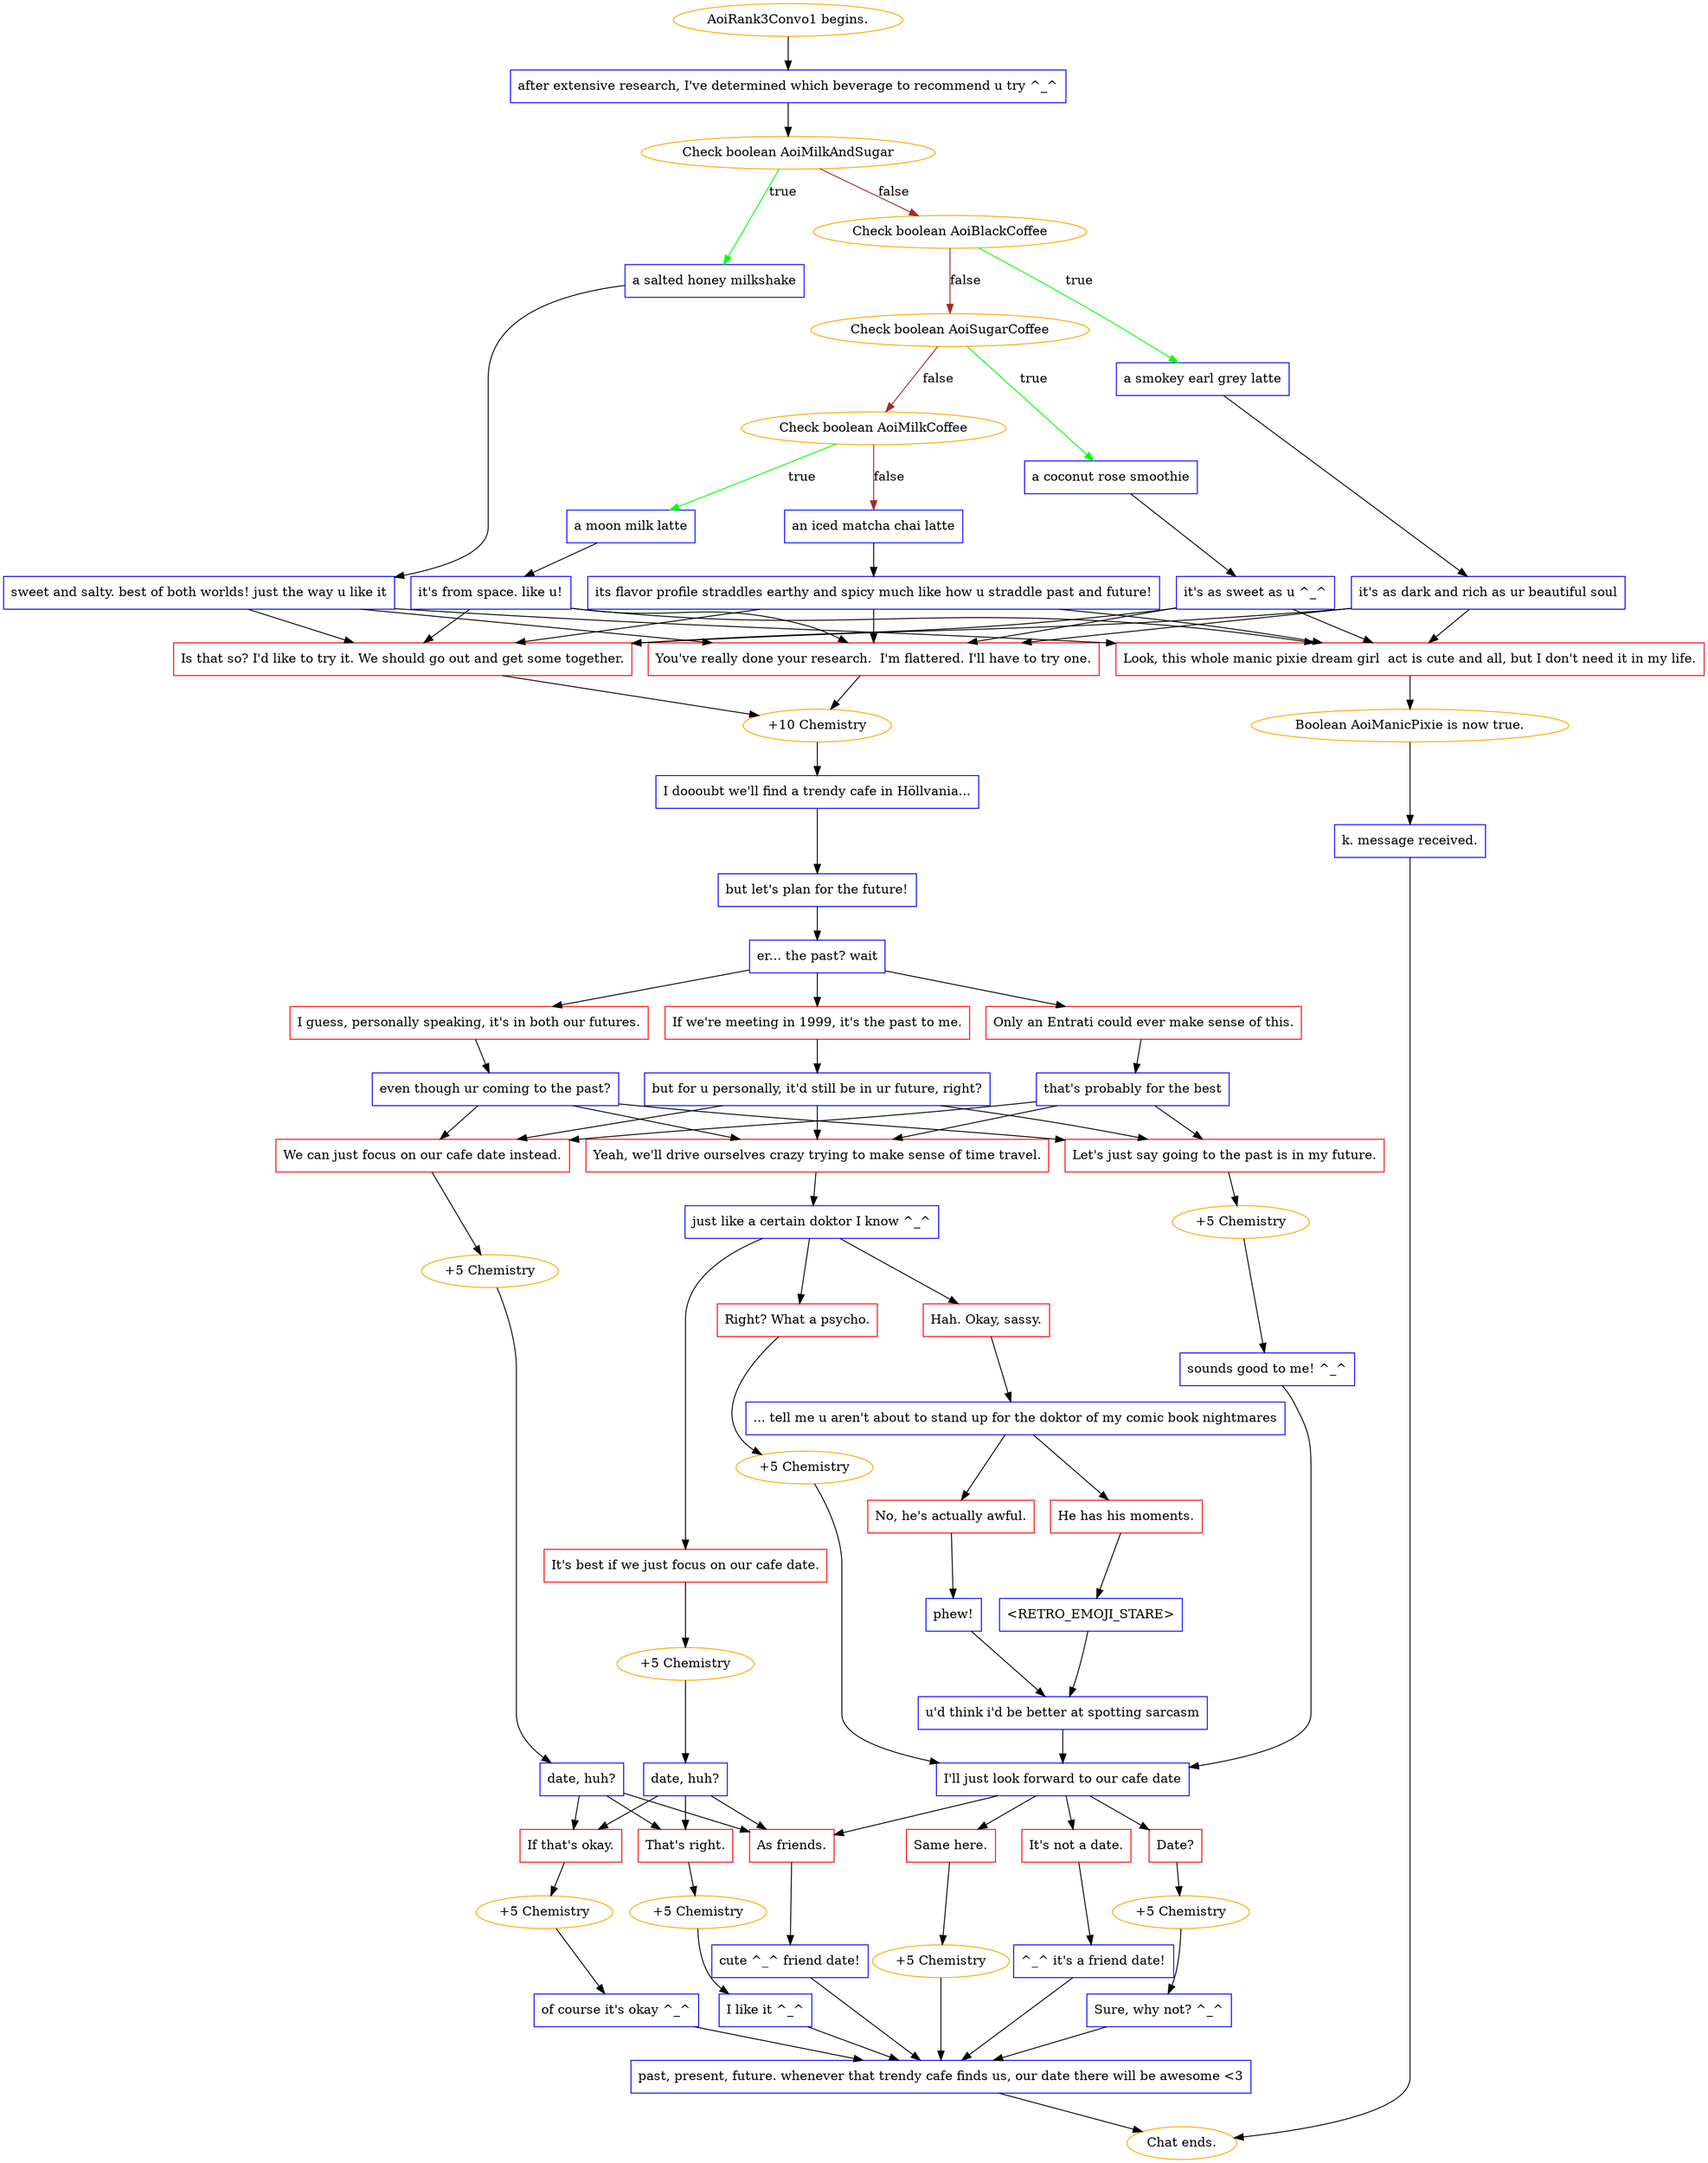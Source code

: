 digraph {
	"AoiRank3Convo1 begins." [color=orange];
		"AoiRank3Convo1 begins." -> j2119225044;
	j2119225044 [label="after extensive research, I've determined which beverage to recommend u try ^_^",shape=box,color=blue];
		j2119225044 -> j2832275836;
	j2832275836 [label="Check boolean AoiMilkAndSugar",color=orange];
		j2832275836 -> j4265706373 [label=true,color=green];
		j2832275836 -> j2244232038 [label=false,color=brown];
	j4265706373 [label="a salted honey milkshake",shape=box,color=blue];
		j4265706373 -> j83189204;
	j2244232038 [label="Check boolean AoiBlackCoffee",color=orange];
		j2244232038 -> j4191627704 [label=true,color=green];
		j2244232038 -> j358257648 [label=false,color=brown];
	j83189204 [label="sweet and salty. best of both worlds! just the way u like it",shape=box,color=blue];
		j83189204 -> j1726358858;
		j83189204 -> j2294717247;
		j83189204 -> j4166025355;
	j4191627704 [label="a smokey earl grey latte",shape=box,color=blue];
		j4191627704 -> j2906278546;
	j358257648 [label="Check boolean AoiSugarCoffee",color=orange];
		j358257648 -> j3030931954 [label=true,color=green];
		j358257648 -> j443038053 [label=false,color=brown];
	j1726358858 [label="You've really done your research.  I'm flattered. I'll have to try one.",shape=box,color=red];
		j1726358858 -> j1570758835;
	j2294717247 [label="Is that so? I'd like to try it. We should go out and get some together.",shape=box,color=red];
		j2294717247 -> j1570758835;
	j4166025355 [label="Look, this whole manic pixie dream girl  act is cute and all, but I don't need it in my life.",shape=box,color=red];
		j4166025355 -> j3665949799;
	j2906278546 [label="it's as dark and rich as ur beautiful soul",shape=box,color=blue];
		j2906278546 -> j1726358858;
		j2906278546 -> j2294717247;
		j2906278546 -> j4166025355;
	j3030931954 [label="a coconut rose smoothie",shape=box,color=blue];
		j3030931954 -> j4265163816;
	j443038053 [label="Check boolean AoiMilkCoffee",color=orange];
		j443038053 -> j719362765 [label=true,color=green];
		j443038053 -> j3653319608 [label=false,color=brown];
	j1570758835 [label="+10 Chemistry",color=orange];
		j1570758835 -> j1754911553;
	j3665949799 [label="Boolean AoiManicPixie is now true.",color=orange];
		j3665949799 -> j1609709064;
	j4265163816 [label="it's as sweet as u ^_^",shape=box,color=blue];
		j4265163816 -> j1726358858;
		j4265163816 -> j2294717247;
		j4265163816 -> j4166025355;
	j719362765 [label="a moon milk latte",shape=box,color=blue];
		j719362765 -> j839395426;
	j3653319608 [label="an iced matcha chai latte",shape=box,color=blue];
		j3653319608 -> j2149320470;
	j1754911553 [label="I doooubt we'll find a trendy cafe in Höllvania...",shape=box,color=blue];
		j1754911553 -> j3430719669;
	j1609709064 [label="k. message received.",shape=box,color=blue];
		j1609709064 -> "Chat ends.";
	j839395426 [label="it's from space. like u!",shape=box,color=blue];
		j839395426 -> j1726358858;
		j839395426 -> j2294717247;
		j839395426 -> j4166025355;
	j2149320470 [label="its flavor profile straddles earthy and spicy much like how u straddle past and future!",shape=box,color=blue];
		j2149320470 -> j1726358858;
		j2149320470 -> j2294717247;
		j2149320470 -> j4166025355;
	j3430719669 [label="but let's plan for the future!",shape=box,color=blue];
		j3430719669 -> j1408134487;
	"Chat ends." [color=orange];
	j1408134487 [label="er... the past? wait",shape=box,color=blue];
		j1408134487 -> j953646876;
		j1408134487 -> j2523692773;
		j1408134487 -> j2893240986;
	j953646876 [label="If we're meeting in 1999, it's the past to me.",shape=box,color=red];
		j953646876 -> j3742469605;
	j2523692773 [label="I guess, personally speaking, it's in both our futures.",shape=box,color=red];
		j2523692773 -> j62525019;
	j2893240986 [label="Only an Entrati could ever make sense of this.",shape=box,color=red];
		j2893240986 -> j2023827287;
	j3742469605 [label="but for u personally, it'd still be in ur future, right?",shape=box,color=blue];
		j3742469605 -> j2746615071;
		j3742469605 -> j165643057;
		j3742469605 -> j3444361956;
	j62525019 [label="even though ur coming to the past?",shape=box,color=blue];
		j62525019 -> j2746615071;
		j62525019 -> j165643057;
		j62525019 -> j3444361956;
	j2023827287 [label="that's probably for the best",shape=box,color=blue];
		j2023827287 -> j2746615071;
		j2023827287 -> j165643057;
		j2023827287 -> j3444361956;
	j2746615071 [label="Yeah, we'll drive ourselves crazy trying to make sense of time travel.",shape=box,color=red];
		j2746615071 -> j3480136928;
	j165643057 [label="Let's just say going to the past is in my future.",shape=box,color=red];
		j165643057 -> j3901332537;
	j3444361956 [label="We can just focus on our cafe date instead.",shape=box,color=red];
		j3444361956 -> j1310680782;
	j3480136928 [label="just like a certain doktor I know ^_^",shape=box,color=blue];
		j3480136928 -> j2421866400;
		j3480136928 -> j217952569;
		j3480136928 -> j1817725986;
	j3901332537 [label="+5 Chemistry",color=orange];
		j3901332537 -> j3425945953;
	j1310680782 [label="+5 Chemistry",color=orange];
		j1310680782 -> j2838383516;
	j2421866400 [label="It's best if we just focus on our cafe date.",shape=box,color=red];
		j2421866400 -> j4207949281;
	j217952569 [label="Hah. Okay, sassy.",shape=box,color=red];
		j217952569 -> j1382016547;
	j1817725986 [label="Right? What a psycho.",shape=box,color=red];
		j1817725986 -> j1258465922;
	j3425945953 [label="sounds good to me! ^_^",shape=box,color=blue];
		j3425945953 -> j1182075217;
	j2838383516 [label="date, huh?",shape=box,color=blue];
		j2838383516 -> j2488232540;
		j2838383516 -> j3041164426;
		j2838383516 -> j2550138648;
	j4207949281 [label="+5 Chemistry",color=orange];
		j4207949281 -> j4036643084;
	j1382016547 [label="... tell me u aren't about to stand up for the doktor of my comic book nightmares",shape=box,color=blue];
		j1382016547 -> j4167788801;
		j1382016547 -> j1653259174;
	j1258465922 [label="+5 Chemistry",color=orange];
		j1258465922 -> j1182075217;
	j1182075217 [label="I'll just look forward to our cafe date",shape=box,color=blue];
		j1182075217 -> j2266704810;
		j1182075217 -> j318735460;
		j1182075217 -> j952585063;
		j1182075217 -> j3041164426;
	j2488232540 [label="That's right.",shape=box,color=red];
		j2488232540 -> j184516945;
	j3041164426 [label="As friends.",shape=box,color=red];
		j3041164426 -> j1899553320;
	j2550138648 [label="If that's okay.",shape=box,color=red];
		j2550138648 -> j2610130249;
	j4036643084 [label="date, huh?",shape=box,color=blue];
		j4036643084 -> j2488232540;
		j4036643084 -> j3041164426;
		j4036643084 -> j2550138648;
	j4167788801 [label="He has his moments.",shape=box,color=red];
		j4167788801 -> j856559329;
	j1653259174 [label="No, he's actually awful.",shape=box,color=red];
		j1653259174 -> j1144596740;
	j2266704810 [label="Same here.",shape=box,color=red];
		j2266704810 -> j81714454;
	j318735460 [label="Date?",shape=box,color=red];
		j318735460 -> j1488741780;
	j952585063 [label="It's not a date.",shape=box,color=red];
		j952585063 -> j2170682885;
	j184516945 [label="+5 Chemistry",color=orange];
		j184516945 -> j2697051796;
	j1899553320 [label="cute ^_^ friend date!",shape=box,color=blue];
		j1899553320 -> j1230819009;
	j2610130249 [label="+5 Chemistry",color=orange];
		j2610130249 -> j2894025683;
	j856559329 [label="<RETRO_EMOJI_STARE>",shape=box,color=blue];
		j856559329 -> j2813219415;
	j1144596740 [label="phew!",shape=box,color=blue];
		j1144596740 -> j2813219415;
	j81714454 [label="+5 Chemistry",color=orange];
		j81714454 -> j1230819009;
	j1488741780 [label="+5 Chemistry",color=orange];
		j1488741780 -> j2887135484;
	j2170682885 [label="^_^ it's a friend date!",shape=box,color=blue];
		j2170682885 -> j1230819009;
	j2697051796 [label="I like it ^_^",shape=box,color=blue];
		j2697051796 -> j1230819009;
	j1230819009 [label="past, present, future. whenever that trendy cafe finds us, our date there will be awesome <3",shape=box,color=blue];
		j1230819009 -> "Chat ends.";
	j2894025683 [label="of course it's okay ^_^",shape=box,color=blue];
		j2894025683 -> j1230819009;
	j2813219415 [label="u'd think i'd be better at spotting sarcasm",shape=box,color=blue];
		j2813219415 -> j1182075217;
	j2887135484 [label="Sure, why not? ^_^",shape=box,color=blue];
		j2887135484 -> j1230819009;
}